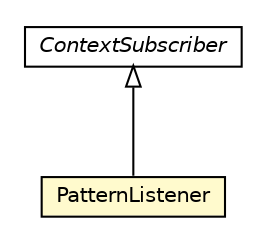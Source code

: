 #!/usr/local/bin/dot
#
# Class diagram 
# Generated by UMLGraph version R5_6-24-gf6e263 (http://www.umlgraph.org/)
#

digraph G {
	edge [fontname="Helvetica",fontsize=10,labelfontname="Helvetica",labelfontsize=10];
	node [fontname="Helvetica",fontsize=10,shape=plaintext];
	nodesep=0.25;
	ranksep=0.5;
	// org.universAAL.tools.makrorecorder.osgi.pattern.PatternListener
	c85180 [label=<<table title="org.universAAL.tools.makrorecorder.osgi.pattern.PatternListener" border="0" cellborder="1" cellspacing="0" cellpadding="2" port="p" bgcolor="lemonChiffon" href="./PatternListener.html">
		<tr><td><table border="0" cellspacing="0" cellpadding="1">
<tr><td align="center" balign="center"> PatternListener </td></tr>
		</table></td></tr>
		</table>>, URL="./PatternListener.html", fontname="Helvetica", fontcolor="black", fontsize=10.0];
	//org.universAAL.tools.makrorecorder.osgi.pattern.PatternListener extends org.universAAL.middleware.context.ContextSubscriber
	c85441:p -> c85180:p [dir=back,arrowtail=empty];
	// org.universAAL.middleware.context.ContextSubscriber
	c85441 [label=<<table title="org.universAAL.middleware.context.ContextSubscriber" border="0" cellborder="1" cellspacing="0" cellpadding="2" port="p" href="http://java.sun.com/j2se/1.4.2/docs/api/org/universAAL/middleware/context/ContextSubscriber.html">
		<tr><td><table border="0" cellspacing="0" cellpadding="1">
<tr><td align="center" balign="center"><font face="Helvetica-Oblique"> ContextSubscriber </font></td></tr>
		</table></td></tr>
		</table>>, URL="http://java.sun.com/j2se/1.4.2/docs/api/org/universAAL/middleware/context/ContextSubscriber.html", fontname="Helvetica", fontcolor="black", fontsize=10.0];
}

